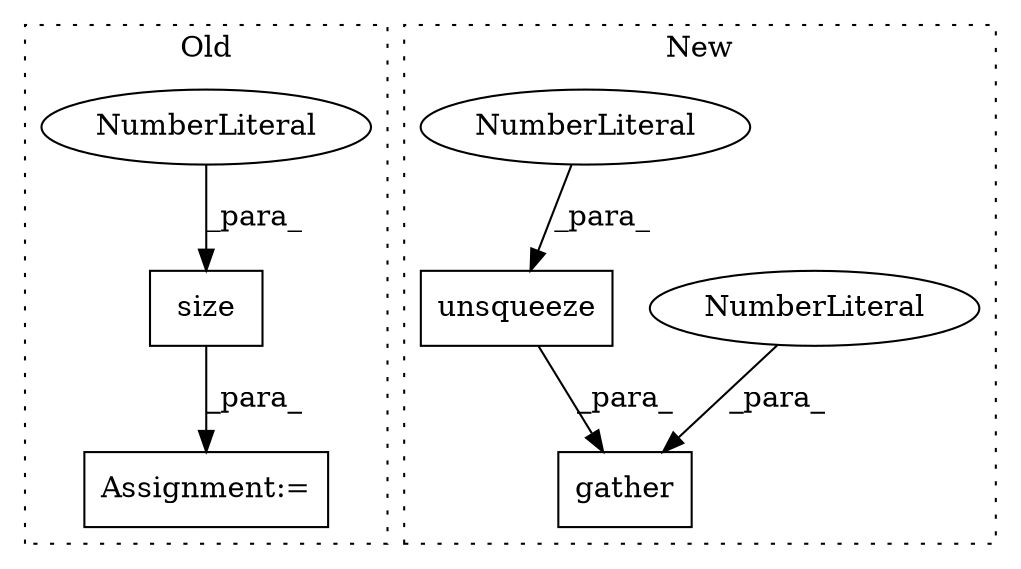 digraph G {
subgraph cluster0 {
1 [label="size" a="32" s="2393,2399" l="5,1" shape="box"];
3 [label="NumberLiteral" a="34" s="2398" l="1" shape="ellipse"];
7 [label="Assignment:=" a="7" s="2357" l="1" shape="box"];
label = "Old";
style="dotted";
}
subgraph cluster1 {
2 [label="gather" a="32" s="2367,2395" l="7,1" shape="box"];
4 [label="NumberLiteral" a="34" s="2374" l="1" shape="ellipse"];
5 [label="unsqueeze" a="32" s="2383,2394" l="10,1" shape="box"];
6 [label="NumberLiteral" a="34" s="2393" l="1" shape="ellipse"];
label = "New";
style="dotted";
}
1 -> 7 [label="_para_"];
3 -> 1 [label="_para_"];
4 -> 2 [label="_para_"];
5 -> 2 [label="_para_"];
6 -> 5 [label="_para_"];
}
